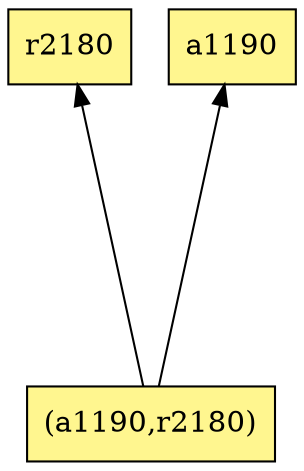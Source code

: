 digraph G {
rankdir=BT;ranksep="2.0";
"(a1190,r2180)" [shape=record,fillcolor=khaki1,style=filled,label="{(a1190,r2180)}"];
"r2180" [shape=record,fillcolor=khaki1,style=filled,label="{r2180}"];
"a1190" [shape=record,fillcolor=khaki1,style=filled,label="{a1190}"];
"(a1190,r2180)" -> "r2180"
"(a1190,r2180)" -> "a1190"
}